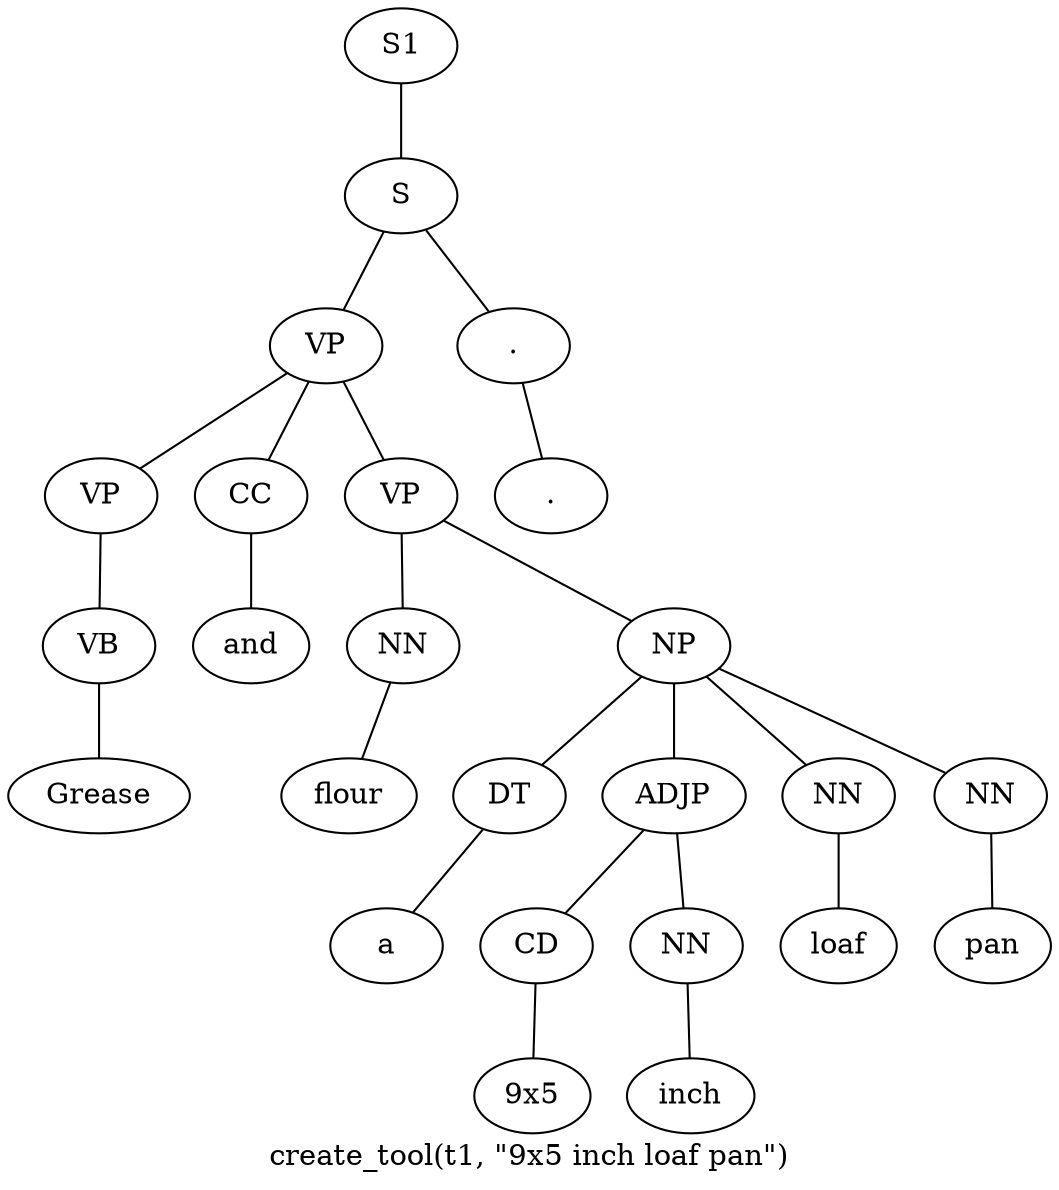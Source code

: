 graph SyntaxGraph {
	label = "create_tool(t1, \"9x5 inch loaf pan\")";
	Node0 [label="S1"];
	Node1 [label="S"];
	Node2 [label="VP"];
	Node3 [label="VP"];
	Node4 [label="VB"];
	Node5 [label="Grease"];
	Node6 [label="CC"];
	Node7 [label="and"];
	Node8 [label="VP"];
	Node9 [label="NN"];
	Node10 [label="flour"];
	Node11 [label="NP"];
	Node12 [label="DT"];
	Node13 [label="a"];
	Node14 [label="ADJP"];
	Node15 [label="CD"];
	Node16 [label="9x5"];
	Node17 [label="NN"];
	Node18 [label="inch"];
	Node19 [label="NN"];
	Node20 [label="loaf"];
	Node21 [label="NN"];
	Node22 [label="pan"];
	Node23 [label="."];
	Node24 [label="."];

	Node0 -- Node1;
	Node1 -- Node2;
	Node1 -- Node23;
	Node2 -- Node3;
	Node2 -- Node6;
	Node2 -- Node8;
	Node3 -- Node4;
	Node4 -- Node5;
	Node6 -- Node7;
	Node8 -- Node9;
	Node8 -- Node11;
	Node9 -- Node10;
	Node11 -- Node12;
	Node11 -- Node14;
	Node11 -- Node19;
	Node11 -- Node21;
	Node12 -- Node13;
	Node14 -- Node15;
	Node14 -- Node17;
	Node15 -- Node16;
	Node17 -- Node18;
	Node19 -- Node20;
	Node21 -- Node22;
	Node23 -- Node24;
}